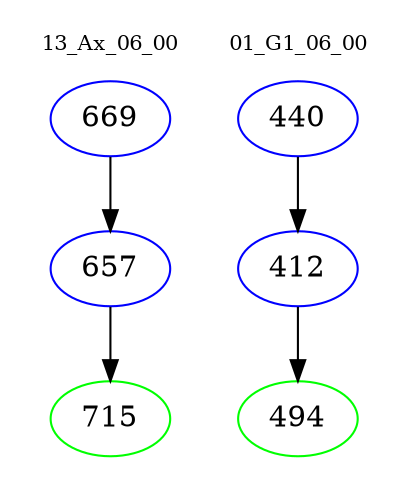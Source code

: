 digraph{
subgraph cluster_0 {
color = white
label = "13_Ax_06_00";
fontsize=10;
T0_669 [label="669", color="blue"]
T0_669 -> T0_657 [color="black"]
T0_657 [label="657", color="blue"]
T0_657 -> T0_715 [color="black"]
T0_715 [label="715", color="green"]
}
subgraph cluster_1 {
color = white
label = "01_G1_06_00";
fontsize=10;
T1_440 [label="440", color="blue"]
T1_440 -> T1_412 [color="black"]
T1_412 [label="412", color="blue"]
T1_412 -> T1_494 [color="black"]
T1_494 [label="494", color="green"]
}
}

